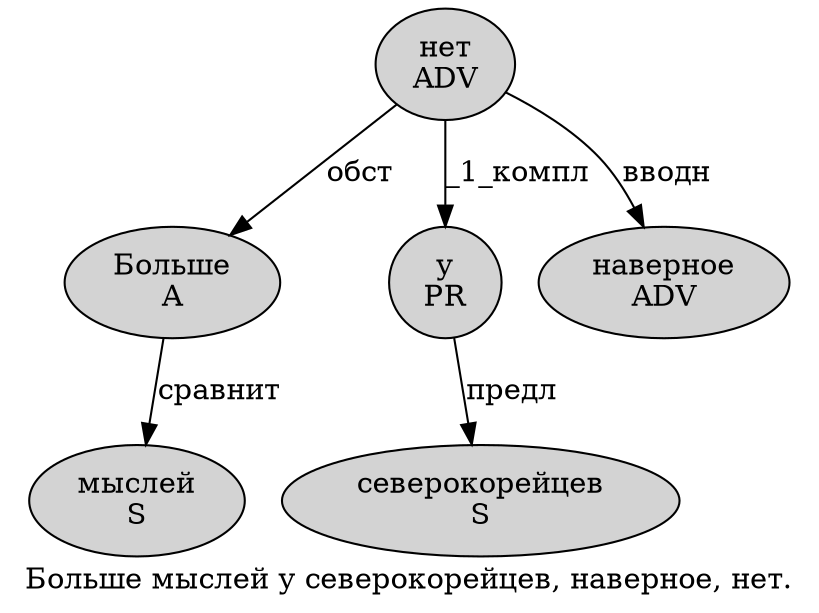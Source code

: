 digraph SENTENCE_2445 {
	graph [label="Больше мыслей у северокорейцев, наверное, нет."]
	node [style=filled]
		0 [label="Больше
A" color="" fillcolor=lightgray penwidth=1 shape=ellipse]
		1 [label="мыслей
S" color="" fillcolor=lightgray penwidth=1 shape=ellipse]
		2 [label="у
PR" color="" fillcolor=lightgray penwidth=1 shape=ellipse]
		3 [label="северокорейцев
S" color="" fillcolor=lightgray penwidth=1 shape=ellipse]
		5 [label="наверное
ADV" color="" fillcolor=lightgray penwidth=1 shape=ellipse]
		7 [label="нет
ADV" color="" fillcolor=lightgray penwidth=1 shape=ellipse]
			7 -> 0 [label="обст"]
			7 -> 2 [label="_1_компл"]
			7 -> 5 [label="вводн"]
			0 -> 1 [label="сравнит"]
			2 -> 3 [label="предл"]
}